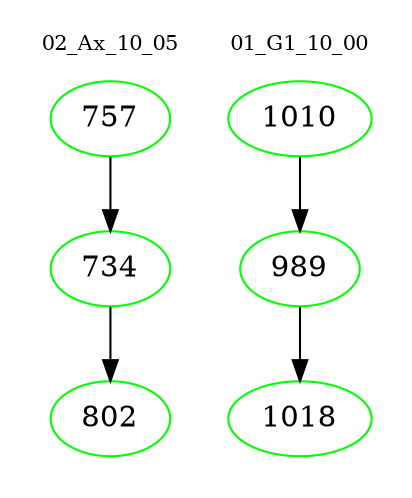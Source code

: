 digraph{
subgraph cluster_0 {
color = white
label = "02_Ax_10_05";
fontsize=10;
T0_757 [label="757", color="green"]
T0_757 -> T0_734 [color="black"]
T0_734 [label="734", color="green"]
T0_734 -> T0_802 [color="black"]
T0_802 [label="802", color="green"]
}
subgraph cluster_1 {
color = white
label = "01_G1_10_00";
fontsize=10;
T1_1010 [label="1010", color="green"]
T1_1010 -> T1_989 [color="black"]
T1_989 [label="989", color="green"]
T1_989 -> T1_1018 [color="black"]
T1_1018 [label="1018", color="green"]
}
}
